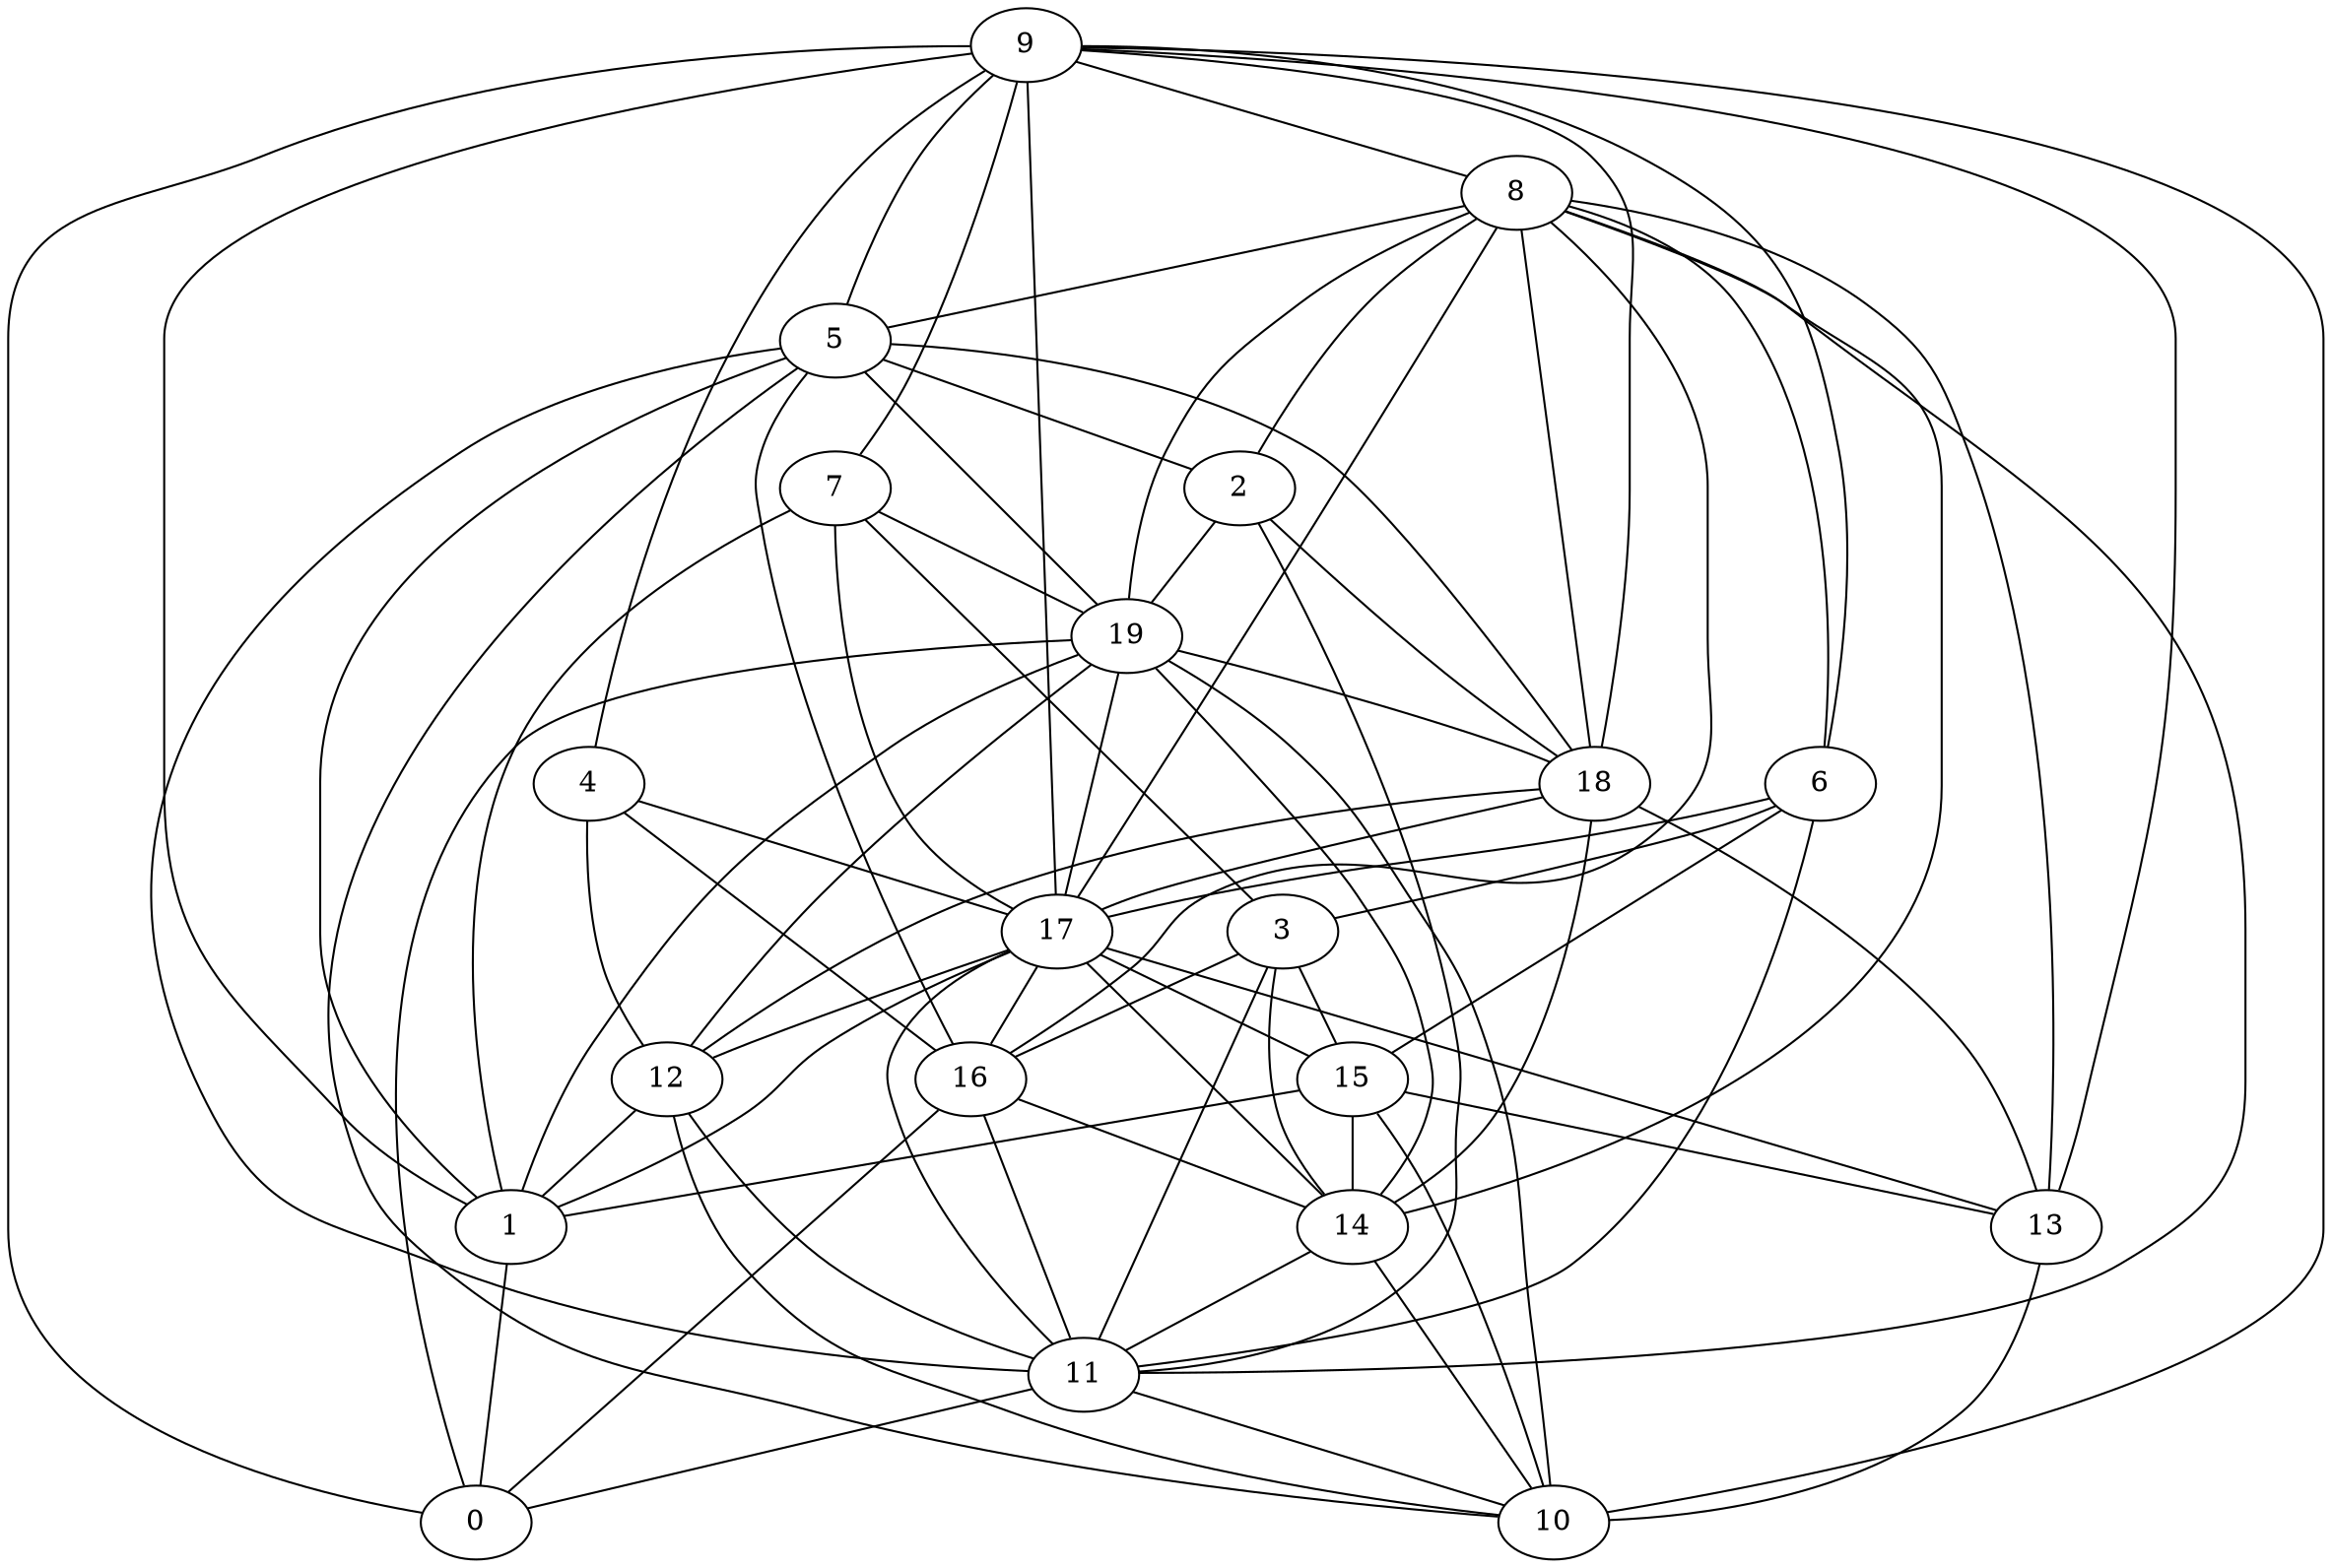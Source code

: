 digraph GG_graph {

subgraph G_graph {
edge [color = black]
"2" -> "18" [dir = none]
"6" -> "15" [dir = none]
"8" -> "6" [dir = none]
"8" -> "16" [dir = none]
"8" -> "14" [dir = none]
"8" -> "11" [dir = none]
"8" -> "18" [dir = none]
"8" -> "17" [dir = none]
"5" -> "19" [dir = none]
"5" -> "11" [dir = none]
"18" -> "13" [dir = none]
"9" -> "4" [dir = none]
"9" -> "10" [dir = none]
"9" -> "0" [dir = none]
"1" -> "0" [dir = none]
"12" -> "1" [dir = none]
"17" -> "1" [dir = none]
"7" -> "3" [dir = none]
"7" -> "1" [dir = none]
"11" -> "0" [dir = none]
"3" -> "16" [dir = none]
"4" -> "17" [dir = none]
"9" -> "7" [dir = none]
"9" -> "5" [dir = none]
"15" -> "1" [dir = none]
"9" -> "8" [dir = none]
"19" -> "10" [dir = none]
"14" -> "11" [dir = none]
"19" -> "0" [dir = none]
"8" -> "5" [dir = none]
"7" -> "17" [dir = none]
"12" -> "11" [dir = none]
"18" -> "14" [dir = none]
"18" -> "12" [dir = none]
"2" -> "19" [dir = none]
"19" -> "1" [dir = none]
"17" -> "13" [dir = none]
"9" -> "18" [dir = none]
"13" -> "10" [dir = none]
"3" -> "15" [dir = none]
"19" -> "12" [dir = none]
"17" -> "16" [dir = none]
"2" -> "11" [dir = none]
"16" -> "0" [dir = none]
"15" -> "10" [dir = none]
"6" -> "11" [dir = none]
"3" -> "11" [dir = none]
"5" -> "16" [dir = none]
"19" -> "14" [dir = none]
"17" -> "15" [dir = none]
"9" -> "13" [dir = none]
"11" -> "10" [dir = none]
"4" -> "16" [dir = none]
"5" -> "10" [dir = none]
"17" -> "11" [dir = none]
"7" -> "19" [dir = none]
"5" -> "1" [dir = none]
"15" -> "13" [dir = none]
"8" -> "13" [dir = none]
"9" -> "1" [dir = none]
"8" -> "2" [dir = none]
"16" -> "14" [dir = none]
"17" -> "14" [dir = none]
"17" -> "12" [dir = none]
"14" -> "10" [dir = none]
"5" -> "18" [dir = none]
"19" -> "17" [dir = none]
"18" -> "17" [dir = none]
"16" -> "11" [dir = none]
"5" -> "2" [dir = none]
"12" -> "10" [dir = none]
"6" -> "17" [dir = none]
"4" -> "12" [dir = none]
"3" -> "14" [dir = none]
"6" -> "3" [dir = none]
"9" -> "6" [dir = none]
"19" -> "18" [dir = none]
"8" -> "19" [dir = none]
"9" -> "17" [dir = none]
"15" -> "14" [dir = none]
}

}
